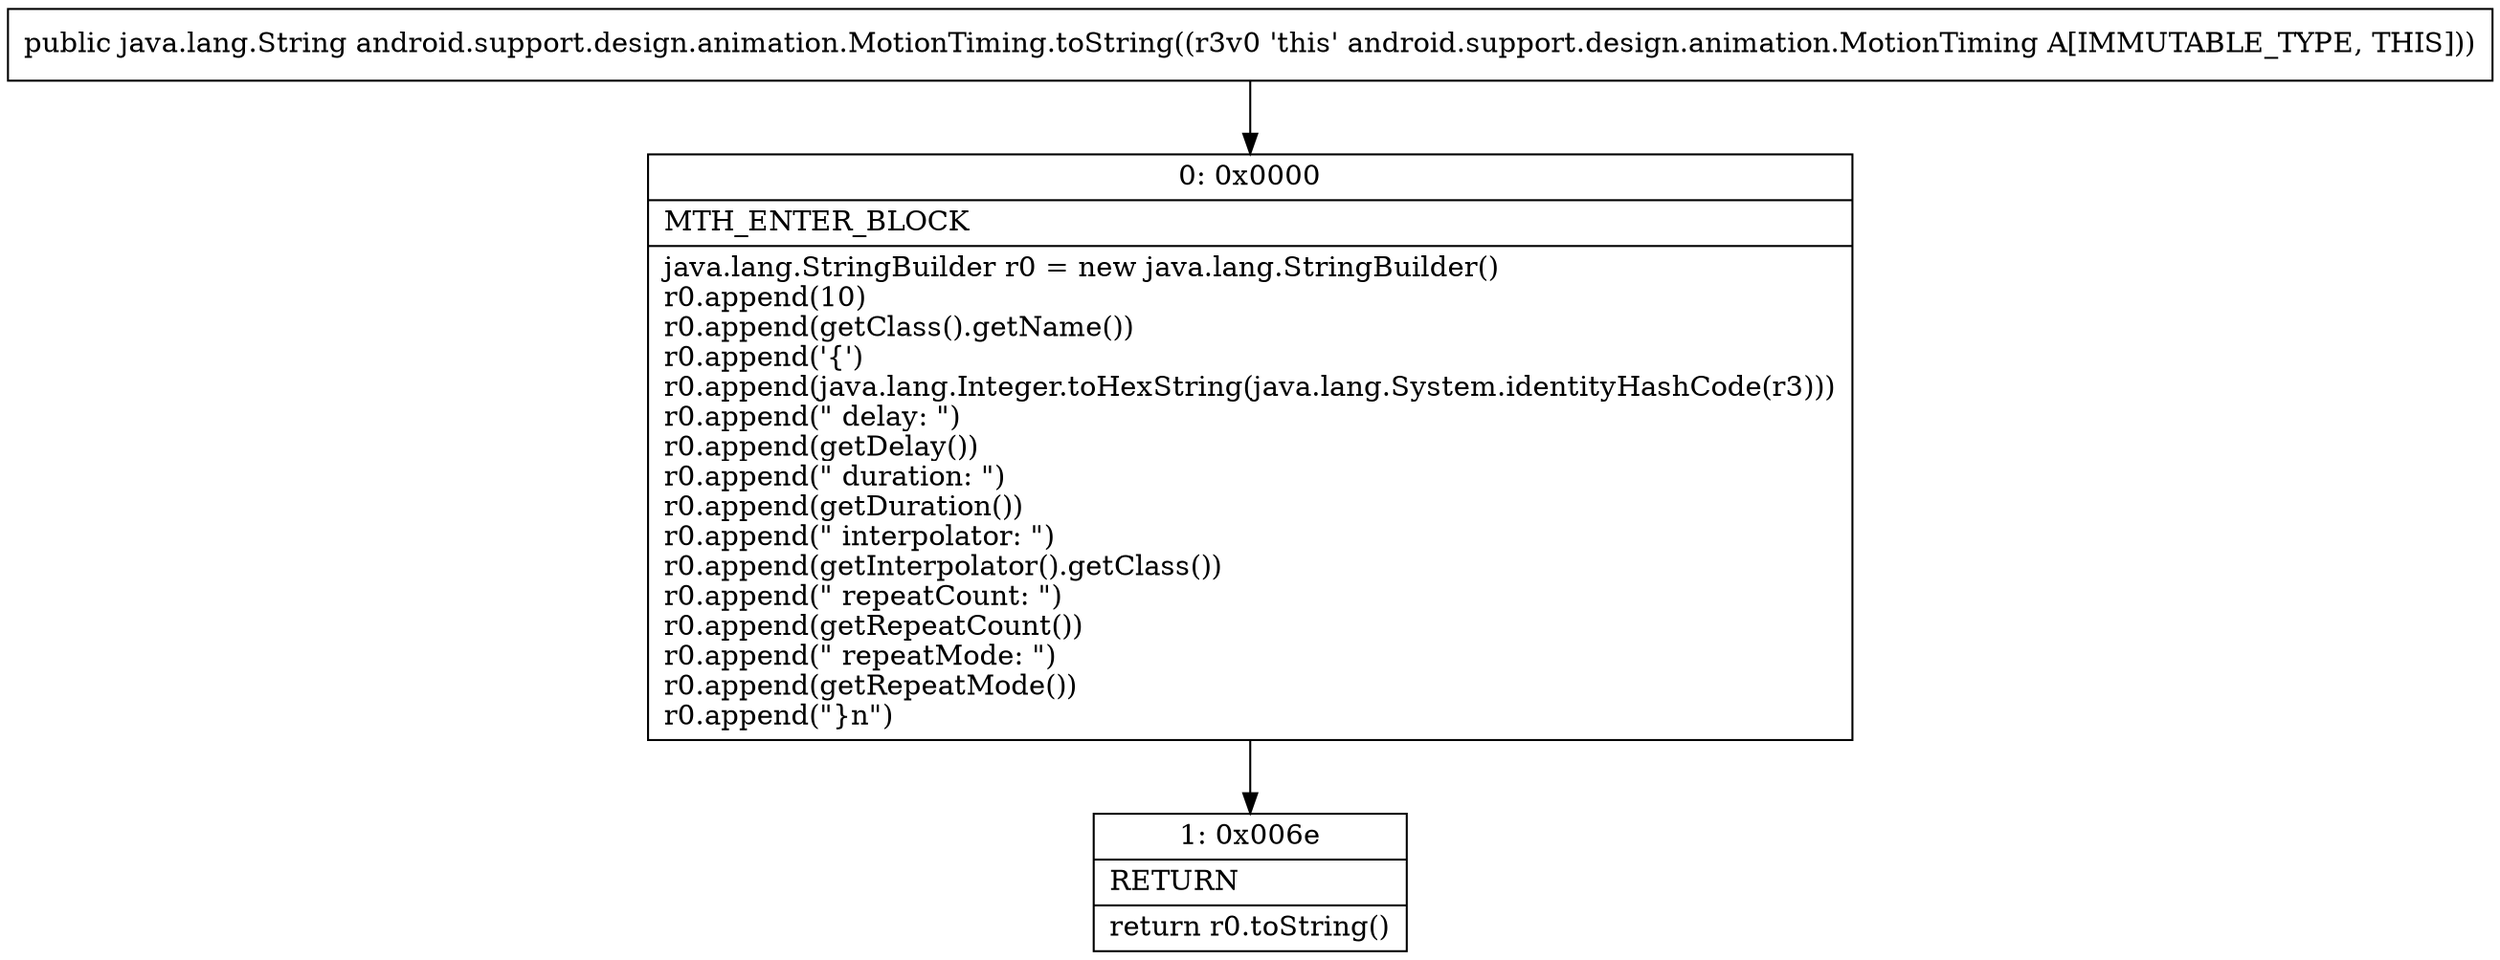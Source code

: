 digraph "CFG forandroid.support.design.animation.MotionTiming.toString()Ljava\/lang\/String;" {
Node_0 [shape=record,label="{0\:\ 0x0000|MTH_ENTER_BLOCK\l|java.lang.StringBuilder r0 = new java.lang.StringBuilder()\lr0.append(10)\lr0.append(getClass().getName())\lr0.append('\{')\lr0.append(java.lang.Integer.toHexString(java.lang.System.identityHashCode(r3)))\lr0.append(\" delay: \")\lr0.append(getDelay())\lr0.append(\" duration: \")\lr0.append(getDuration())\lr0.append(\" interpolator: \")\lr0.append(getInterpolator().getClass())\lr0.append(\" repeatCount: \")\lr0.append(getRepeatCount())\lr0.append(\" repeatMode: \")\lr0.append(getRepeatMode())\lr0.append(\"\}n\")\l}"];
Node_1 [shape=record,label="{1\:\ 0x006e|RETURN\l|return r0.toString()\l}"];
MethodNode[shape=record,label="{public java.lang.String android.support.design.animation.MotionTiming.toString((r3v0 'this' android.support.design.animation.MotionTiming A[IMMUTABLE_TYPE, THIS])) }"];
MethodNode -> Node_0;
Node_0 -> Node_1;
}

